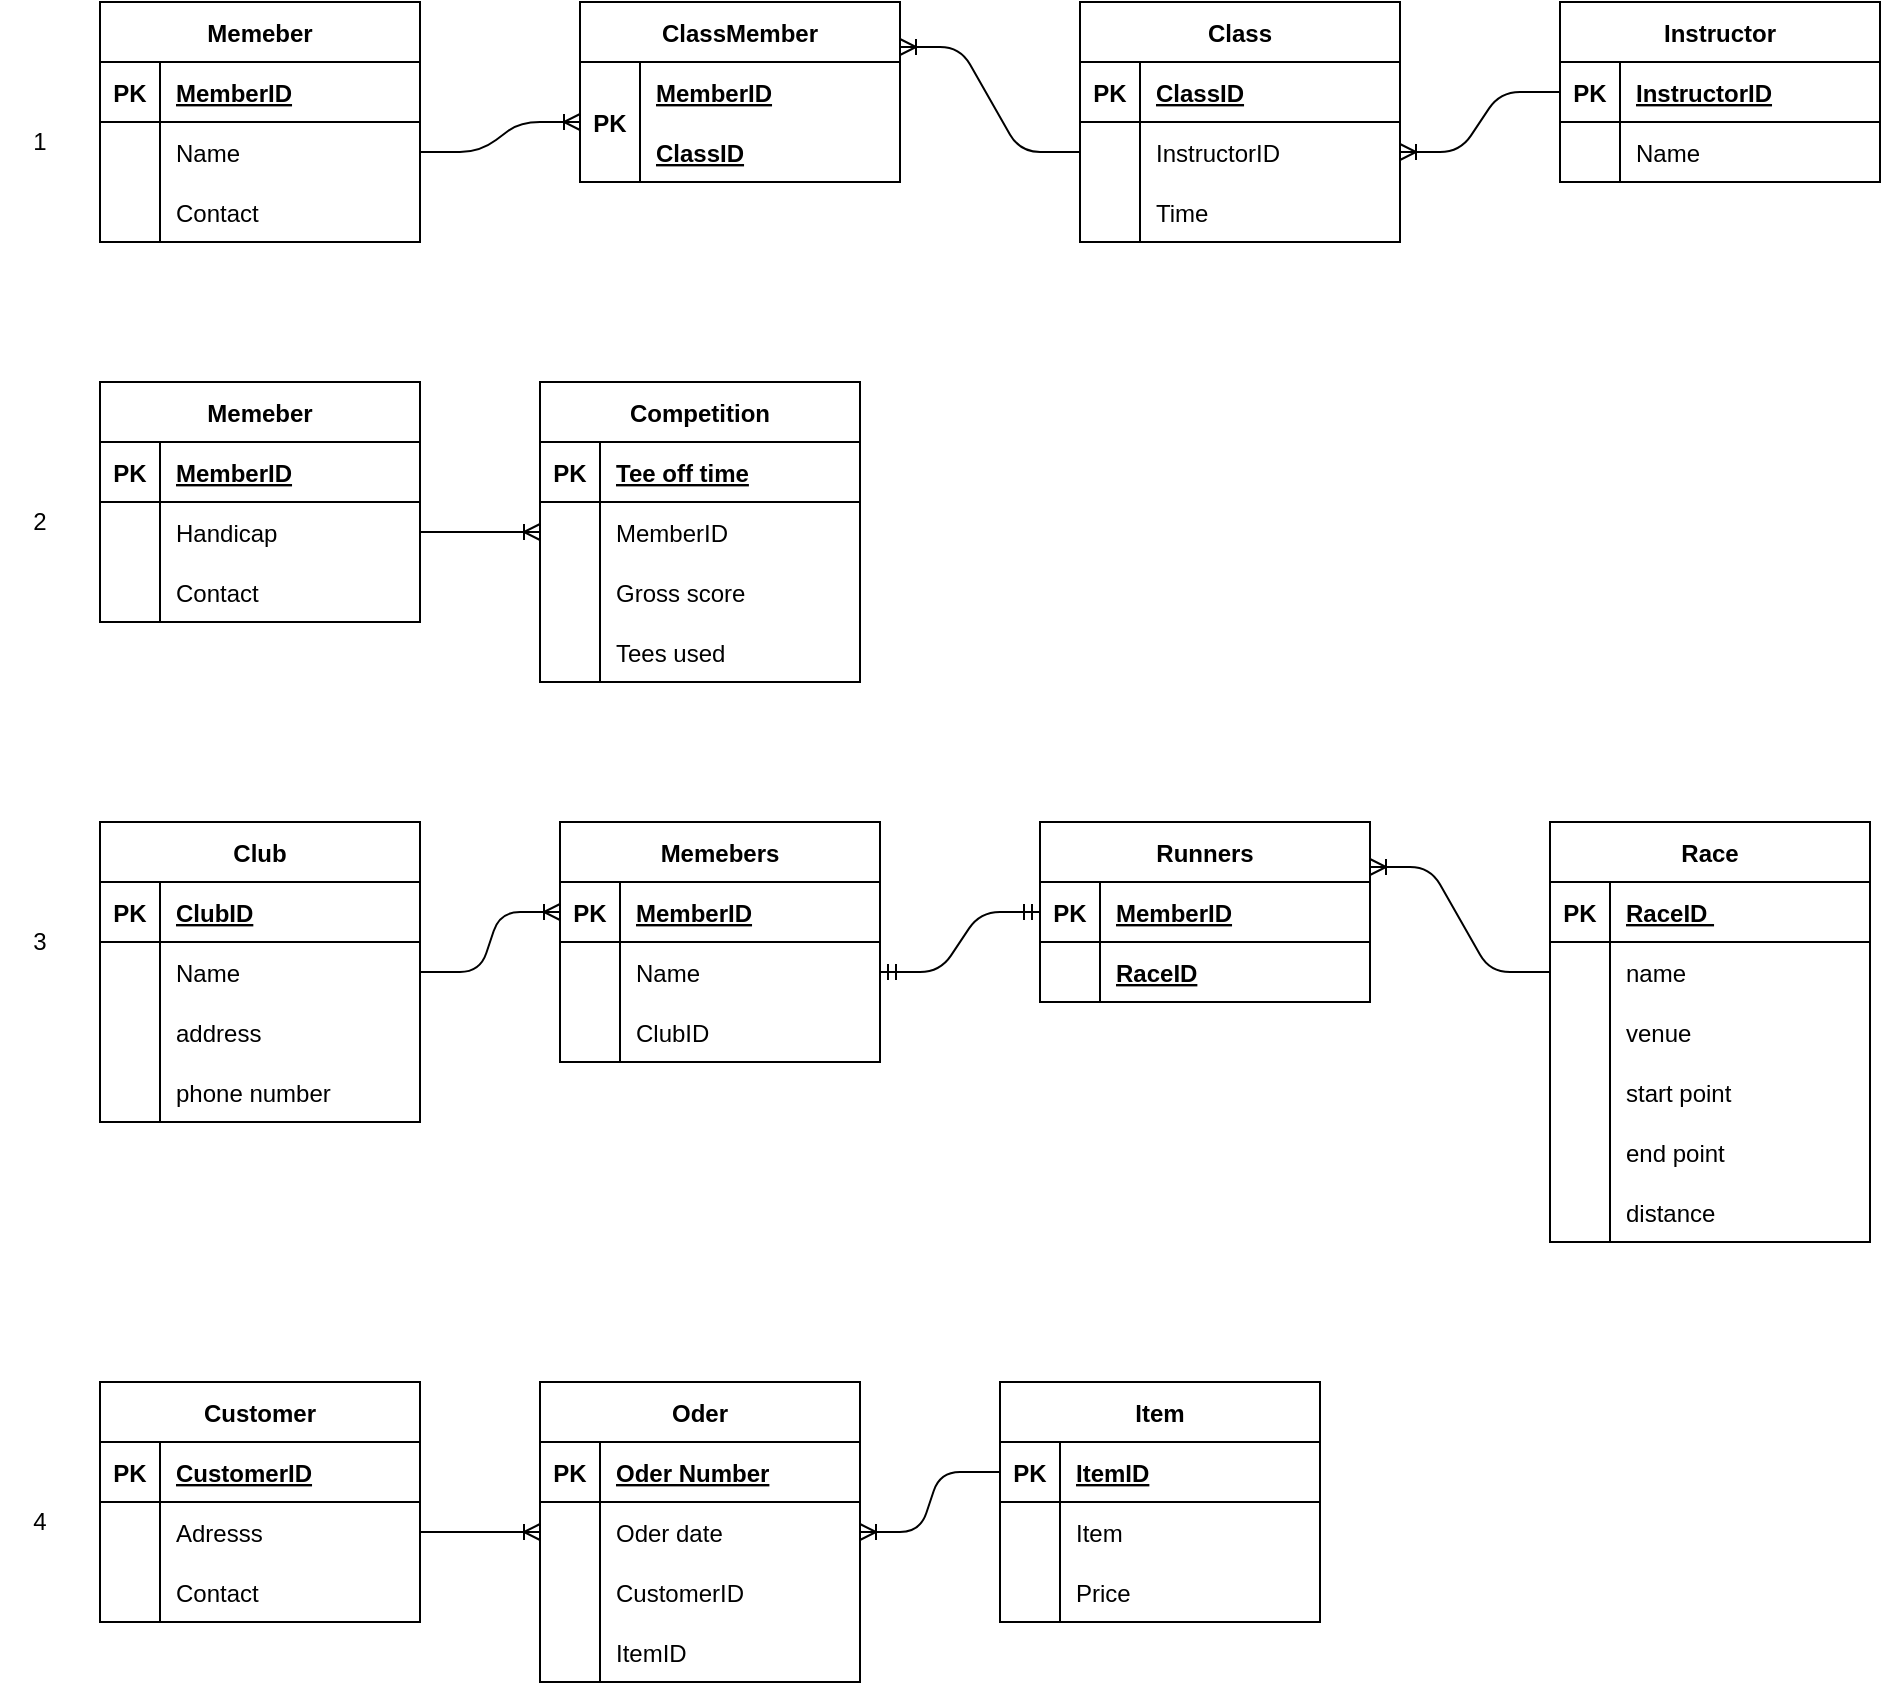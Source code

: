 <mxfile version="15.3.2" type="github">
  <diagram id="S4_zXxgpk1gSdcVKNjbG" name="Page-1">
    <mxGraphModel dx="946" dy="557" grid="1" gridSize="10" guides="1" tooltips="1" connect="1" arrows="1" fold="1" page="1" pageScale="1" pageWidth="827" pageHeight="1169" math="0" shadow="0">
      <root>
        <mxCell id="0" />
        <mxCell id="1" parent="0" />
        <mxCell id="NARGr8nTWpM1Ndpra67m-1" value="1" style="text;html=1;strokeColor=none;fillColor=none;align=center;verticalAlign=middle;whiteSpace=wrap;rounded=0;fontSize=12;" vertex="1" parent="1">
          <mxGeometry x="20" y="90" width="40" height="20" as="geometry" />
        </mxCell>
        <mxCell id="NARGr8nTWpM1Ndpra67m-3" value="Memeber" style="shape=table;startSize=30;container=1;collapsible=1;childLayout=tableLayout;fixedRows=1;rowLines=0;fontStyle=1;align=center;resizeLast=1;fontSize=12;" vertex="1" parent="1">
          <mxGeometry x="70" y="30" width="160" height="120" as="geometry" />
        </mxCell>
        <mxCell id="NARGr8nTWpM1Ndpra67m-4" value="" style="shape=partialRectangle;collapsible=0;dropTarget=0;pointerEvents=0;fillColor=none;top=0;left=0;bottom=1;right=0;points=[[0,0.5],[1,0.5]];portConstraint=eastwest;fontSize=12;" vertex="1" parent="NARGr8nTWpM1Ndpra67m-3">
          <mxGeometry y="30" width="160" height="30" as="geometry" />
        </mxCell>
        <mxCell id="NARGr8nTWpM1Ndpra67m-5" value="PK" style="shape=partialRectangle;connectable=0;fillColor=none;top=0;left=0;bottom=0;right=0;fontStyle=1;overflow=hidden;fontSize=12;" vertex="1" parent="NARGr8nTWpM1Ndpra67m-4">
          <mxGeometry width="30" height="30" as="geometry">
            <mxRectangle width="30" height="30" as="alternateBounds" />
          </mxGeometry>
        </mxCell>
        <mxCell id="NARGr8nTWpM1Ndpra67m-6" value="MemberID" style="shape=partialRectangle;connectable=0;fillColor=none;top=0;left=0;bottom=0;right=0;align=left;spacingLeft=6;fontStyle=5;overflow=hidden;fontSize=12;" vertex="1" parent="NARGr8nTWpM1Ndpra67m-4">
          <mxGeometry x="30" width="130" height="30" as="geometry">
            <mxRectangle width="130" height="30" as="alternateBounds" />
          </mxGeometry>
        </mxCell>
        <mxCell id="NARGr8nTWpM1Ndpra67m-7" value="" style="shape=partialRectangle;collapsible=0;dropTarget=0;pointerEvents=0;fillColor=none;top=0;left=0;bottom=0;right=0;points=[[0,0.5],[1,0.5]];portConstraint=eastwest;fontSize=12;" vertex="1" parent="NARGr8nTWpM1Ndpra67m-3">
          <mxGeometry y="60" width="160" height="30" as="geometry" />
        </mxCell>
        <mxCell id="NARGr8nTWpM1Ndpra67m-8" value="" style="shape=partialRectangle;connectable=0;fillColor=none;top=0;left=0;bottom=0;right=0;editable=1;overflow=hidden;fontSize=12;" vertex="1" parent="NARGr8nTWpM1Ndpra67m-7">
          <mxGeometry width="30" height="30" as="geometry">
            <mxRectangle width="30" height="30" as="alternateBounds" />
          </mxGeometry>
        </mxCell>
        <mxCell id="NARGr8nTWpM1Ndpra67m-9" value="Name" style="shape=partialRectangle;connectable=0;fillColor=none;top=0;left=0;bottom=0;right=0;align=left;spacingLeft=6;overflow=hidden;fontSize=12;" vertex="1" parent="NARGr8nTWpM1Ndpra67m-7">
          <mxGeometry x="30" width="130" height="30" as="geometry">
            <mxRectangle width="130" height="30" as="alternateBounds" />
          </mxGeometry>
        </mxCell>
        <mxCell id="NARGr8nTWpM1Ndpra67m-10" value="" style="shape=partialRectangle;collapsible=0;dropTarget=0;pointerEvents=0;fillColor=none;top=0;left=0;bottom=0;right=0;points=[[0,0.5],[1,0.5]];portConstraint=eastwest;fontSize=12;" vertex="1" parent="NARGr8nTWpM1Ndpra67m-3">
          <mxGeometry y="90" width="160" height="30" as="geometry" />
        </mxCell>
        <mxCell id="NARGr8nTWpM1Ndpra67m-11" value="" style="shape=partialRectangle;connectable=0;fillColor=none;top=0;left=0;bottom=0;right=0;editable=1;overflow=hidden;fontSize=12;" vertex="1" parent="NARGr8nTWpM1Ndpra67m-10">
          <mxGeometry width="30" height="30" as="geometry">
            <mxRectangle width="30" height="30" as="alternateBounds" />
          </mxGeometry>
        </mxCell>
        <mxCell id="NARGr8nTWpM1Ndpra67m-12" value="Contact" style="shape=partialRectangle;connectable=0;fillColor=none;top=0;left=0;bottom=0;right=0;align=left;spacingLeft=6;overflow=hidden;fontSize=12;" vertex="1" parent="NARGr8nTWpM1Ndpra67m-10">
          <mxGeometry x="30" width="130" height="30" as="geometry">
            <mxRectangle width="130" height="30" as="alternateBounds" />
          </mxGeometry>
        </mxCell>
        <mxCell id="NARGr8nTWpM1Ndpra67m-17" value="ClassMember" style="shape=table;startSize=30;container=1;collapsible=1;childLayout=tableLayout;fixedRows=1;rowLines=0;fontStyle=1;align=center;resizeLast=1;fontSize=12;" vertex="1" parent="1">
          <mxGeometry x="310" y="30" width="160" height="90" as="geometry" />
        </mxCell>
        <mxCell id="NARGr8nTWpM1Ndpra67m-18" value="" style="shape=partialRectangle;collapsible=0;dropTarget=0;pointerEvents=0;fillColor=none;top=0;left=0;bottom=1;right=0;points=[[0,0.5],[1,0.5]];portConstraint=eastwest;fontSize=12;" vertex="1" parent="NARGr8nTWpM1Ndpra67m-17">
          <mxGeometry y="30" width="160" height="60" as="geometry" />
        </mxCell>
        <mxCell id="NARGr8nTWpM1Ndpra67m-19" value="PK" style="shape=partialRectangle;connectable=0;fillColor=none;top=0;left=0;bottom=0;right=0;fontStyle=1;overflow=hidden;fontSize=12;" vertex="1" parent="NARGr8nTWpM1Ndpra67m-18">
          <mxGeometry width="30" height="60" as="geometry">
            <mxRectangle width="30" height="60" as="alternateBounds" />
          </mxGeometry>
        </mxCell>
        <mxCell id="NARGr8nTWpM1Ndpra67m-20" value="" style="shape=partialRectangle;connectable=0;fillColor=none;top=0;left=0;bottom=0;right=0;align=left;spacingLeft=6;fontStyle=5;overflow=hidden;fontSize=12;verticalAlign=middle;" vertex="1" parent="NARGr8nTWpM1Ndpra67m-18">
          <mxGeometry x="30" width="130" height="60" as="geometry">
            <mxRectangle width="130" height="60" as="alternateBounds" />
          </mxGeometry>
        </mxCell>
        <mxCell id="NARGr8nTWpM1Ndpra67m-30" value="Instructor" style="shape=table;startSize=30;container=1;collapsible=1;childLayout=tableLayout;fixedRows=1;rowLines=0;fontStyle=1;align=center;resizeLast=1;fontSize=12;" vertex="1" parent="1">
          <mxGeometry x="800" y="30" width="160" height="90" as="geometry" />
        </mxCell>
        <mxCell id="NARGr8nTWpM1Ndpra67m-31" value="" style="shape=partialRectangle;collapsible=0;dropTarget=0;pointerEvents=0;fillColor=none;top=0;left=0;bottom=1;right=0;points=[[0,0.5],[1,0.5]];portConstraint=eastwest;fontSize=12;" vertex="1" parent="NARGr8nTWpM1Ndpra67m-30">
          <mxGeometry y="30" width="160" height="30" as="geometry" />
        </mxCell>
        <mxCell id="NARGr8nTWpM1Ndpra67m-32" value="PK" style="shape=partialRectangle;connectable=0;fillColor=none;top=0;left=0;bottom=0;right=0;fontStyle=1;overflow=hidden;fontSize=12;" vertex="1" parent="NARGr8nTWpM1Ndpra67m-31">
          <mxGeometry width="30" height="30" as="geometry">
            <mxRectangle width="30" height="30" as="alternateBounds" />
          </mxGeometry>
        </mxCell>
        <mxCell id="NARGr8nTWpM1Ndpra67m-33" value="InstructorID" style="shape=partialRectangle;connectable=0;fillColor=none;top=0;left=0;bottom=0;right=0;align=left;spacingLeft=6;fontStyle=5;overflow=hidden;fontSize=12;" vertex="1" parent="NARGr8nTWpM1Ndpra67m-31">
          <mxGeometry x="30" width="130" height="30" as="geometry">
            <mxRectangle width="130" height="30" as="alternateBounds" />
          </mxGeometry>
        </mxCell>
        <mxCell id="NARGr8nTWpM1Ndpra67m-34" value="" style="shape=partialRectangle;collapsible=0;dropTarget=0;pointerEvents=0;fillColor=none;top=0;left=0;bottom=0;right=0;points=[[0,0.5],[1,0.5]];portConstraint=eastwest;fontSize=12;" vertex="1" parent="NARGr8nTWpM1Ndpra67m-30">
          <mxGeometry y="60" width="160" height="30" as="geometry" />
        </mxCell>
        <mxCell id="NARGr8nTWpM1Ndpra67m-35" value="" style="shape=partialRectangle;connectable=0;fillColor=none;top=0;left=0;bottom=0;right=0;editable=1;overflow=hidden;fontSize=12;" vertex="1" parent="NARGr8nTWpM1Ndpra67m-34">
          <mxGeometry width="30" height="30" as="geometry">
            <mxRectangle width="30" height="30" as="alternateBounds" />
          </mxGeometry>
        </mxCell>
        <mxCell id="NARGr8nTWpM1Ndpra67m-36" value="Name" style="shape=partialRectangle;connectable=0;fillColor=none;top=0;left=0;bottom=0;right=0;align=left;spacingLeft=6;overflow=hidden;fontSize=12;" vertex="1" parent="NARGr8nTWpM1Ndpra67m-34">
          <mxGeometry x="30" width="130" height="30" as="geometry">
            <mxRectangle width="130" height="30" as="alternateBounds" />
          </mxGeometry>
        </mxCell>
        <mxCell id="NARGr8nTWpM1Ndpra67m-43" value="" style="edgeStyle=entityRelationEdgeStyle;fontSize=12;html=1;endArrow=ERoneToMany;entryX=0;entryY=0.5;entryDx=0;entryDy=0;exitX=1;exitY=0.5;exitDx=0;exitDy=0;" edge="1" parent="1" source="NARGr8nTWpM1Ndpra67m-7" target="NARGr8nTWpM1Ndpra67m-18">
          <mxGeometry width="100" height="100" relative="1" as="geometry">
            <mxPoint x="340" y="260" as="sourcePoint" />
            <mxPoint x="440" y="160" as="targetPoint" />
          </mxGeometry>
        </mxCell>
        <mxCell id="NARGr8nTWpM1Ndpra67m-44" value="" style="edgeStyle=entityRelationEdgeStyle;fontSize=12;html=1;endArrow=ERoneToMany;exitX=0;exitY=0.5;exitDx=0;exitDy=0;entryX=1;entryY=0.25;entryDx=0;entryDy=0;" edge="1" parent="1" source="NARGr8nTWpM1Ndpra67m-117" target="NARGr8nTWpM1Ndpra67m-17">
          <mxGeometry width="100" height="100" relative="1" as="geometry">
            <mxPoint x="340" y="260" as="sourcePoint" />
            <mxPoint x="472" y="80" as="targetPoint" />
          </mxGeometry>
        </mxCell>
        <mxCell id="NARGr8nTWpM1Ndpra67m-58" value="2" style="text;html=1;strokeColor=none;fillColor=none;align=center;verticalAlign=middle;whiteSpace=wrap;rounded=0;fontSize=12;" vertex="1" parent="1">
          <mxGeometry x="20" y="280" width="40" height="20" as="geometry" />
        </mxCell>
        <mxCell id="NARGr8nTWpM1Ndpra67m-59" value="Memeber" style="shape=table;startSize=30;container=1;collapsible=1;childLayout=tableLayout;fixedRows=1;rowLines=0;fontStyle=1;align=center;resizeLast=1;fontSize=12;" vertex="1" parent="1">
          <mxGeometry x="70" y="220" width="160" height="120" as="geometry" />
        </mxCell>
        <mxCell id="NARGr8nTWpM1Ndpra67m-60" value="" style="shape=partialRectangle;collapsible=0;dropTarget=0;pointerEvents=0;fillColor=none;top=0;left=0;bottom=1;right=0;points=[[0,0.5],[1,0.5]];portConstraint=eastwest;fontSize=12;" vertex="1" parent="NARGr8nTWpM1Ndpra67m-59">
          <mxGeometry y="30" width="160" height="30" as="geometry" />
        </mxCell>
        <mxCell id="NARGr8nTWpM1Ndpra67m-61" value="PK" style="shape=partialRectangle;connectable=0;fillColor=none;top=0;left=0;bottom=0;right=0;fontStyle=1;overflow=hidden;fontSize=12;" vertex="1" parent="NARGr8nTWpM1Ndpra67m-60">
          <mxGeometry width="30" height="30" as="geometry">
            <mxRectangle width="30" height="30" as="alternateBounds" />
          </mxGeometry>
        </mxCell>
        <mxCell id="NARGr8nTWpM1Ndpra67m-62" value="MemberID" style="shape=partialRectangle;connectable=0;fillColor=none;top=0;left=0;bottom=0;right=0;align=left;spacingLeft=6;fontStyle=5;overflow=hidden;fontSize=12;" vertex="1" parent="NARGr8nTWpM1Ndpra67m-60">
          <mxGeometry x="30" width="130" height="30" as="geometry">
            <mxRectangle width="130" height="30" as="alternateBounds" />
          </mxGeometry>
        </mxCell>
        <mxCell id="NARGr8nTWpM1Ndpra67m-63" value="" style="shape=partialRectangle;collapsible=0;dropTarget=0;pointerEvents=0;fillColor=none;top=0;left=0;bottom=0;right=0;points=[[0,0.5],[1,0.5]];portConstraint=eastwest;fontSize=12;" vertex="1" parent="NARGr8nTWpM1Ndpra67m-59">
          <mxGeometry y="60" width="160" height="30" as="geometry" />
        </mxCell>
        <mxCell id="NARGr8nTWpM1Ndpra67m-64" value="" style="shape=partialRectangle;connectable=0;fillColor=none;top=0;left=0;bottom=0;right=0;editable=1;overflow=hidden;fontSize=12;" vertex="1" parent="NARGr8nTWpM1Ndpra67m-63">
          <mxGeometry width="30" height="30" as="geometry">
            <mxRectangle width="30" height="30" as="alternateBounds" />
          </mxGeometry>
        </mxCell>
        <mxCell id="NARGr8nTWpM1Ndpra67m-65" value="Handicap" style="shape=partialRectangle;connectable=0;fillColor=none;top=0;left=0;bottom=0;right=0;align=left;spacingLeft=6;overflow=hidden;fontSize=12;" vertex="1" parent="NARGr8nTWpM1Ndpra67m-63">
          <mxGeometry x="30" width="130" height="30" as="geometry">
            <mxRectangle width="130" height="30" as="alternateBounds" />
          </mxGeometry>
        </mxCell>
        <mxCell id="NARGr8nTWpM1Ndpra67m-66" value="" style="shape=partialRectangle;collapsible=0;dropTarget=0;pointerEvents=0;fillColor=none;top=0;left=0;bottom=0;right=0;points=[[0,0.5],[1,0.5]];portConstraint=eastwest;fontSize=12;" vertex="1" parent="NARGr8nTWpM1Ndpra67m-59">
          <mxGeometry y="90" width="160" height="30" as="geometry" />
        </mxCell>
        <mxCell id="NARGr8nTWpM1Ndpra67m-67" value="" style="shape=partialRectangle;connectable=0;fillColor=none;top=0;left=0;bottom=0;right=0;editable=1;overflow=hidden;fontSize=12;" vertex="1" parent="NARGr8nTWpM1Ndpra67m-66">
          <mxGeometry width="30" height="30" as="geometry">
            <mxRectangle width="30" height="30" as="alternateBounds" />
          </mxGeometry>
        </mxCell>
        <mxCell id="NARGr8nTWpM1Ndpra67m-68" value="Contact" style="shape=partialRectangle;connectable=0;fillColor=none;top=0;left=0;bottom=0;right=0;align=left;spacingLeft=6;overflow=hidden;fontSize=12;" vertex="1" parent="NARGr8nTWpM1Ndpra67m-66">
          <mxGeometry x="30" width="130" height="30" as="geometry">
            <mxRectangle width="130" height="30" as="alternateBounds" />
          </mxGeometry>
        </mxCell>
        <mxCell id="NARGr8nTWpM1Ndpra67m-72" value="Competition" style="shape=table;startSize=30;container=1;collapsible=1;childLayout=tableLayout;fixedRows=1;rowLines=0;fontStyle=1;align=center;resizeLast=1;fontSize=12;" vertex="1" parent="1">
          <mxGeometry x="290" y="220" width="160" height="150" as="geometry" />
        </mxCell>
        <mxCell id="NARGr8nTWpM1Ndpra67m-73" value="" style="shape=partialRectangle;collapsible=0;dropTarget=0;pointerEvents=0;fillColor=none;top=0;left=0;bottom=1;right=0;points=[[0,0.5],[1,0.5]];portConstraint=eastwest;fontSize=12;" vertex="1" parent="NARGr8nTWpM1Ndpra67m-72">
          <mxGeometry y="30" width="160" height="30" as="geometry" />
        </mxCell>
        <mxCell id="NARGr8nTWpM1Ndpra67m-74" value="PK" style="shape=partialRectangle;connectable=0;fillColor=none;top=0;left=0;bottom=0;right=0;fontStyle=1;overflow=hidden;fontSize=12;" vertex="1" parent="NARGr8nTWpM1Ndpra67m-73">
          <mxGeometry width="30" height="30" as="geometry">
            <mxRectangle width="30" height="30" as="alternateBounds" />
          </mxGeometry>
        </mxCell>
        <mxCell id="NARGr8nTWpM1Ndpra67m-75" value="Tee off time" style="shape=partialRectangle;connectable=0;fillColor=none;top=0;left=0;bottom=0;right=0;align=left;spacingLeft=6;fontStyle=5;overflow=hidden;fontSize=12;" vertex="1" parent="NARGr8nTWpM1Ndpra67m-73">
          <mxGeometry x="30" width="130" height="30" as="geometry">
            <mxRectangle width="130" height="30" as="alternateBounds" />
          </mxGeometry>
        </mxCell>
        <mxCell id="NARGr8nTWpM1Ndpra67m-76" value="" style="shape=partialRectangle;collapsible=0;dropTarget=0;pointerEvents=0;fillColor=none;top=0;left=0;bottom=0;right=0;points=[[0,0.5],[1,0.5]];portConstraint=eastwest;fontSize=12;" vertex="1" parent="NARGr8nTWpM1Ndpra67m-72">
          <mxGeometry y="60" width="160" height="30" as="geometry" />
        </mxCell>
        <mxCell id="NARGr8nTWpM1Ndpra67m-77" value="" style="shape=partialRectangle;connectable=0;fillColor=none;top=0;left=0;bottom=0;right=0;editable=1;overflow=hidden;fontSize=12;" vertex="1" parent="NARGr8nTWpM1Ndpra67m-76">
          <mxGeometry width="30" height="30" as="geometry">
            <mxRectangle width="30" height="30" as="alternateBounds" />
          </mxGeometry>
        </mxCell>
        <mxCell id="NARGr8nTWpM1Ndpra67m-78" value="MemberID" style="shape=partialRectangle;connectable=0;fillColor=none;top=0;left=0;bottom=0;right=0;align=left;spacingLeft=6;overflow=hidden;fontSize=12;" vertex="1" parent="NARGr8nTWpM1Ndpra67m-76">
          <mxGeometry x="30" width="130" height="30" as="geometry">
            <mxRectangle width="130" height="30" as="alternateBounds" />
          </mxGeometry>
        </mxCell>
        <mxCell id="NARGr8nTWpM1Ndpra67m-79" value="" style="shape=partialRectangle;collapsible=0;dropTarget=0;pointerEvents=0;fillColor=none;top=0;left=0;bottom=0;right=0;points=[[0,0.5],[1,0.5]];portConstraint=eastwest;fontSize=12;" vertex="1" parent="NARGr8nTWpM1Ndpra67m-72">
          <mxGeometry y="90" width="160" height="30" as="geometry" />
        </mxCell>
        <mxCell id="NARGr8nTWpM1Ndpra67m-80" value="" style="shape=partialRectangle;connectable=0;fillColor=none;top=0;left=0;bottom=0;right=0;editable=1;overflow=hidden;fontSize=12;" vertex="1" parent="NARGr8nTWpM1Ndpra67m-79">
          <mxGeometry width="30" height="30" as="geometry">
            <mxRectangle width="30" height="30" as="alternateBounds" />
          </mxGeometry>
        </mxCell>
        <mxCell id="NARGr8nTWpM1Ndpra67m-81" value="Gross score" style="shape=partialRectangle;connectable=0;fillColor=none;top=0;left=0;bottom=0;right=0;align=left;spacingLeft=6;overflow=hidden;fontSize=12;" vertex="1" parent="NARGr8nTWpM1Ndpra67m-79">
          <mxGeometry x="30" width="130" height="30" as="geometry">
            <mxRectangle width="130" height="30" as="alternateBounds" />
          </mxGeometry>
        </mxCell>
        <mxCell id="NARGr8nTWpM1Ndpra67m-82" value="" style="shape=partialRectangle;collapsible=0;dropTarget=0;pointerEvents=0;fillColor=none;top=0;left=0;bottom=0;right=0;points=[[0,0.5],[1,0.5]];portConstraint=eastwest;fontSize=12;" vertex="1" parent="NARGr8nTWpM1Ndpra67m-72">
          <mxGeometry y="120" width="160" height="30" as="geometry" />
        </mxCell>
        <mxCell id="NARGr8nTWpM1Ndpra67m-83" value="" style="shape=partialRectangle;connectable=0;fillColor=none;top=0;left=0;bottom=0;right=0;editable=1;overflow=hidden;fontSize=12;" vertex="1" parent="NARGr8nTWpM1Ndpra67m-82">
          <mxGeometry width="30" height="30" as="geometry">
            <mxRectangle width="30" height="30" as="alternateBounds" />
          </mxGeometry>
        </mxCell>
        <mxCell id="NARGr8nTWpM1Ndpra67m-84" value="Tees used" style="shape=partialRectangle;connectable=0;fillColor=none;top=0;left=0;bottom=0;right=0;align=left;spacingLeft=6;overflow=hidden;fontSize=12;" vertex="1" parent="NARGr8nTWpM1Ndpra67m-82">
          <mxGeometry x="30" width="130" height="30" as="geometry">
            <mxRectangle width="130" height="30" as="alternateBounds" />
          </mxGeometry>
        </mxCell>
        <mxCell id="NARGr8nTWpM1Ndpra67m-98" value="" style="edgeStyle=entityRelationEdgeStyle;fontSize=12;html=1;endArrow=ERoneToMany;entryX=0;entryY=0.5;entryDx=0;entryDy=0;exitX=1;exitY=0.5;exitDx=0;exitDy=0;" edge="1" parent="1" source="NARGr8nTWpM1Ndpra67m-63" target="NARGr8nTWpM1Ndpra67m-76">
          <mxGeometry width="100" height="100" relative="1" as="geometry">
            <mxPoint x="340" y="450" as="sourcePoint" />
            <mxPoint x="440" y="350" as="targetPoint" />
          </mxGeometry>
        </mxCell>
        <mxCell id="NARGr8nTWpM1Ndpra67m-113" value="Class" style="shape=table;startSize=30;container=1;collapsible=1;childLayout=tableLayout;fixedRows=1;rowLines=0;fontStyle=1;align=center;resizeLast=1;fontSize=12;" vertex="1" parent="1">
          <mxGeometry x="560" y="30" width="160" height="120" as="geometry" />
        </mxCell>
        <mxCell id="NARGr8nTWpM1Ndpra67m-114" value="" style="shape=partialRectangle;collapsible=0;dropTarget=0;pointerEvents=0;fillColor=none;top=0;left=0;bottom=1;right=0;points=[[0,0.5],[1,0.5]];portConstraint=eastwest;fontSize=12;" vertex="1" parent="NARGr8nTWpM1Ndpra67m-113">
          <mxGeometry y="30" width="160" height="30" as="geometry" />
        </mxCell>
        <mxCell id="NARGr8nTWpM1Ndpra67m-115" value="PK" style="shape=partialRectangle;connectable=0;fillColor=none;top=0;left=0;bottom=0;right=0;fontStyle=1;overflow=hidden;fontSize=12;" vertex="1" parent="NARGr8nTWpM1Ndpra67m-114">
          <mxGeometry width="30" height="30" as="geometry">
            <mxRectangle width="30" height="30" as="alternateBounds" />
          </mxGeometry>
        </mxCell>
        <mxCell id="NARGr8nTWpM1Ndpra67m-116" value="ClassID" style="shape=partialRectangle;connectable=0;fillColor=none;top=0;left=0;bottom=0;right=0;align=left;spacingLeft=6;fontStyle=5;overflow=hidden;fontSize=12;" vertex="1" parent="NARGr8nTWpM1Ndpra67m-114">
          <mxGeometry x="30" width="130" height="30" as="geometry">
            <mxRectangle width="130" height="30" as="alternateBounds" />
          </mxGeometry>
        </mxCell>
        <mxCell id="NARGr8nTWpM1Ndpra67m-117" value="" style="shape=partialRectangle;collapsible=0;dropTarget=0;pointerEvents=0;fillColor=none;top=0;left=0;bottom=0;right=0;points=[[0,0.5],[1,0.5]];portConstraint=eastwest;fontSize=12;" vertex="1" parent="NARGr8nTWpM1Ndpra67m-113">
          <mxGeometry y="60" width="160" height="30" as="geometry" />
        </mxCell>
        <mxCell id="NARGr8nTWpM1Ndpra67m-118" value="" style="shape=partialRectangle;connectable=0;fillColor=none;top=0;left=0;bottom=0;right=0;editable=1;overflow=hidden;fontSize=12;" vertex="1" parent="NARGr8nTWpM1Ndpra67m-117">
          <mxGeometry width="30" height="30" as="geometry">
            <mxRectangle width="30" height="30" as="alternateBounds" />
          </mxGeometry>
        </mxCell>
        <mxCell id="NARGr8nTWpM1Ndpra67m-119" value="InstructorID" style="shape=partialRectangle;connectable=0;fillColor=none;top=0;left=0;bottom=0;right=0;align=left;spacingLeft=6;overflow=hidden;fontSize=12;" vertex="1" parent="NARGr8nTWpM1Ndpra67m-117">
          <mxGeometry x="30" width="130" height="30" as="geometry">
            <mxRectangle width="130" height="30" as="alternateBounds" />
          </mxGeometry>
        </mxCell>
        <mxCell id="NARGr8nTWpM1Ndpra67m-27" value="" style="shape=partialRectangle;collapsible=0;dropTarget=0;pointerEvents=0;fillColor=none;top=0;left=0;bottom=0;right=0;points=[[0,0.5],[1,0.5]];portConstraint=eastwest;fontSize=12;" vertex="1" parent="NARGr8nTWpM1Ndpra67m-113">
          <mxGeometry y="90" width="160" height="30" as="geometry" />
        </mxCell>
        <mxCell id="NARGr8nTWpM1Ndpra67m-28" value="" style="shape=partialRectangle;connectable=0;fillColor=none;top=0;left=0;bottom=0;right=0;editable=1;overflow=hidden;fontSize=12;" vertex="1" parent="NARGr8nTWpM1Ndpra67m-27">
          <mxGeometry width="30" height="30" as="geometry">
            <mxRectangle width="30" height="30" as="alternateBounds" />
          </mxGeometry>
        </mxCell>
        <mxCell id="NARGr8nTWpM1Ndpra67m-29" value="Time" style="shape=partialRectangle;connectable=0;fillColor=none;top=0;left=0;bottom=0;right=0;align=left;spacingLeft=6;overflow=hidden;fontSize=12;" vertex="1" parent="NARGr8nTWpM1Ndpra67m-27">
          <mxGeometry x="30" width="130" height="30" as="geometry">
            <mxRectangle width="130" height="30" as="alternateBounds" />
          </mxGeometry>
        </mxCell>
        <mxCell id="NARGr8nTWpM1Ndpra67m-126" value="ClassID" style="shape=partialRectangle;connectable=0;fillColor=none;top=0;left=0;bottom=0;right=0;align=left;spacingLeft=6;fontStyle=5;overflow=hidden;fontSize=12;" vertex="1" parent="1">
          <mxGeometry x="340" y="90" width="130" height="30" as="geometry">
            <mxRectangle width="130" height="30" as="alternateBounds" />
          </mxGeometry>
        </mxCell>
        <mxCell id="NARGr8nTWpM1Ndpra67m-127" value="MemberID" style="shape=partialRectangle;connectable=0;fillColor=none;top=0;left=0;bottom=0;right=0;align=left;spacingLeft=6;fontStyle=5;overflow=hidden;fontSize=12;" vertex="1" parent="1">
          <mxGeometry x="340" y="60" width="130" height="30" as="geometry">
            <mxRectangle width="130" height="30" as="alternateBounds" />
          </mxGeometry>
        </mxCell>
        <mxCell id="NARGr8nTWpM1Ndpra67m-128" value="" style="edgeStyle=entityRelationEdgeStyle;fontSize=12;html=1;endArrow=ERoneToMany;entryX=1;entryY=0.5;entryDx=0;entryDy=0;exitX=0;exitY=0.5;exitDx=0;exitDy=0;" edge="1" parent="1" source="NARGr8nTWpM1Ndpra67m-31" target="NARGr8nTWpM1Ndpra67m-117">
          <mxGeometry width="100" height="100" relative="1" as="geometry">
            <mxPoint x="430" y="310" as="sourcePoint" />
            <mxPoint x="530" y="210" as="targetPoint" />
          </mxGeometry>
        </mxCell>
        <mxCell id="NARGr8nTWpM1Ndpra67m-136" value="3" style="text;html=1;strokeColor=none;fillColor=none;align=center;verticalAlign=middle;whiteSpace=wrap;rounded=0;fontSize=12;" vertex="1" parent="1">
          <mxGeometry x="20" y="490" width="40" height="20" as="geometry" />
        </mxCell>
        <mxCell id="NARGr8nTWpM1Ndpra67m-161" value="Memebers" style="shape=table;startSize=30;container=1;collapsible=1;childLayout=tableLayout;fixedRows=1;rowLines=0;fontStyle=1;align=center;resizeLast=1;fontSize=12;" vertex="1" parent="1">
          <mxGeometry x="300" y="440" width="160" height="120" as="geometry" />
        </mxCell>
        <mxCell id="NARGr8nTWpM1Ndpra67m-162" value="" style="shape=partialRectangle;collapsible=0;dropTarget=0;pointerEvents=0;fillColor=none;top=0;left=0;bottom=1;right=0;points=[[0,0.5],[1,0.5]];portConstraint=eastwest;fontSize=12;" vertex="1" parent="NARGr8nTWpM1Ndpra67m-161">
          <mxGeometry y="30" width="160" height="30" as="geometry" />
        </mxCell>
        <mxCell id="NARGr8nTWpM1Ndpra67m-163" value="PK" style="shape=partialRectangle;connectable=0;fillColor=none;top=0;left=0;bottom=0;right=0;fontStyle=1;overflow=hidden;fontSize=12;" vertex="1" parent="NARGr8nTWpM1Ndpra67m-162">
          <mxGeometry width="30" height="30" as="geometry">
            <mxRectangle width="30" height="30" as="alternateBounds" />
          </mxGeometry>
        </mxCell>
        <mxCell id="NARGr8nTWpM1Ndpra67m-164" value="MemberID" style="shape=partialRectangle;connectable=0;fillColor=none;top=0;left=0;bottom=0;right=0;align=left;spacingLeft=6;fontStyle=5;overflow=hidden;fontSize=12;" vertex="1" parent="NARGr8nTWpM1Ndpra67m-162">
          <mxGeometry x="30" width="130" height="30" as="geometry">
            <mxRectangle width="130" height="30" as="alternateBounds" />
          </mxGeometry>
        </mxCell>
        <mxCell id="NARGr8nTWpM1Ndpra67m-165" value="" style="shape=partialRectangle;collapsible=0;dropTarget=0;pointerEvents=0;fillColor=none;top=0;left=0;bottom=0;right=0;points=[[0,0.5],[1,0.5]];portConstraint=eastwest;fontSize=12;" vertex="1" parent="NARGr8nTWpM1Ndpra67m-161">
          <mxGeometry y="60" width="160" height="30" as="geometry" />
        </mxCell>
        <mxCell id="NARGr8nTWpM1Ndpra67m-166" value="" style="shape=partialRectangle;connectable=0;fillColor=none;top=0;left=0;bottom=0;right=0;editable=1;overflow=hidden;fontSize=12;" vertex="1" parent="NARGr8nTWpM1Ndpra67m-165">
          <mxGeometry width="30" height="30" as="geometry">
            <mxRectangle width="30" height="30" as="alternateBounds" />
          </mxGeometry>
        </mxCell>
        <mxCell id="NARGr8nTWpM1Ndpra67m-167" value="Name" style="shape=partialRectangle;connectable=0;fillColor=none;top=0;left=0;bottom=0;right=0;align=left;spacingLeft=6;overflow=hidden;fontSize=12;" vertex="1" parent="NARGr8nTWpM1Ndpra67m-165">
          <mxGeometry x="30" width="130" height="30" as="geometry">
            <mxRectangle width="130" height="30" as="alternateBounds" />
          </mxGeometry>
        </mxCell>
        <mxCell id="NARGr8nTWpM1Ndpra67m-189" style="shape=partialRectangle;collapsible=0;dropTarget=0;pointerEvents=0;fillColor=none;top=0;left=0;bottom=0;right=0;points=[[0,0.5],[1,0.5]];portConstraint=eastwest;fontSize=12;" vertex="1" parent="NARGr8nTWpM1Ndpra67m-161">
          <mxGeometry y="90" width="160" height="30" as="geometry" />
        </mxCell>
        <mxCell id="NARGr8nTWpM1Ndpra67m-190" style="shape=partialRectangle;connectable=0;fillColor=none;top=0;left=0;bottom=0;right=0;editable=1;overflow=hidden;fontSize=12;" vertex="1" parent="NARGr8nTWpM1Ndpra67m-189">
          <mxGeometry width="30" height="30" as="geometry">
            <mxRectangle width="30" height="30" as="alternateBounds" />
          </mxGeometry>
        </mxCell>
        <mxCell id="NARGr8nTWpM1Ndpra67m-191" value="ClubID" style="shape=partialRectangle;connectable=0;fillColor=none;top=0;left=0;bottom=0;right=0;align=left;spacingLeft=6;overflow=hidden;fontSize=12;" vertex="1" parent="NARGr8nTWpM1Ndpra67m-189">
          <mxGeometry x="30" width="130" height="30" as="geometry">
            <mxRectangle width="130" height="30" as="alternateBounds" />
          </mxGeometry>
        </mxCell>
        <mxCell id="NARGr8nTWpM1Ndpra67m-171" value="Runners" style="shape=table;startSize=30;container=1;collapsible=1;childLayout=tableLayout;fixedRows=1;rowLines=0;fontStyle=1;align=center;resizeLast=1;fontSize=12;" vertex="1" parent="1">
          <mxGeometry x="540" y="440" width="165" height="90" as="geometry" />
        </mxCell>
        <mxCell id="NARGr8nTWpM1Ndpra67m-172" value="" style="shape=partialRectangle;collapsible=0;dropTarget=0;pointerEvents=0;fillColor=none;top=0;left=0;bottom=1;right=0;points=[[0,0.5],[1,0.5]];portConstraint=eastwest;fontSize=12;" vertex="1" parent="NARGr8nTWpM1Ndpra67m-171">
          <mxGeometry y="30" width="165" height="30" as="geometry" />
        </mxCell>
        <mxCell id="NARGr8nTWpM1Ndpra67m-173" value="PK" style="shape=partialRectangle;connectable=0;fillColor=none;top=0;left=0;bottom=0;right=0;fontStyle=1;overflow=hidden;fontSize=12;" vertex="1" parent="NARGr8nTWpM1Ndpra67m-172">
          <mxGeometry width="30" height="30" as="geometry">
            <mxRectangle width="30" height="30" as="alternateBounds" />
          </mxGeometry>
        </mxCell>
        <mxCell id="NARGr8nTWpM1Ndpra67m-174" value="MemberID" style="shape=partialRectangle;connectable=0;fillColor=none;top=0;left=0;bottom=0;right=0;align=left;spacingLeft=6;fontStyle=5;overflow=hidden;fontSize=12;verticalAlign=middle;horizontal=1;" vertex="1" parent="NARGr8nTWpM1Ndpra67m-172">
          <mxGeometry x="30" width="135" height="30" as="geometry">
            <mxRectangle width="135" height="30" as="alternateBounds" />
          </mxGeometry>
        </mxCell>
        <mxCell id="NARGr8nTWpM1Ndpra67m-217" style="shape=partialRectangle;collapsible=0;dropTarget=0;pointerEvents=0;fillColor=none;top=0;left=0;bottom=1;right=0;points=[[0,0.5],[1,0.5]];portConstraint=eastwest;fontSize=12;" vertex="1" parent="NARGr8nTWpM1Ndpra67m-171">
          <mxGeometry y="60" width="165" height="30" as="geometry" />
        </mxCell>
        <mxCell id="NARGr8nTWpM1Ndpra67m-218" value="" style="shape=partialRectangle;connectable=0;fillColor=none;top=0;left=0;bottom=0;right=0;fontStyle=1;overflow=hidden;fontSize=12;" vertex="1" parent="NARGr8nTWpM1Ndpra67m-217">
          <mxGeometry width="30" height="30" as="geometry">
            <mxRectangle width="30" height="30" as="alternateBounds" />
          </mxGeometry>
        </mxCell>
        <mxCell id="NARGr8nTWpM1Ndpra67m-219" value="RaceID" style="shape=partialRectangle;connectable=0;fillColor=none;top=0;left=0;bottom=0;right=0;align=left;spacingLeft=6;fontStyle=5;overflow=hidden;fontSize=12;verticalAlign=middle;horizontal=1;" vertex="1" parent="NARGr8nTWpM1Ndpra67m-217">
          <mxGeometry x="30" width="135" height="30" as="geometry">
            <mxRectangle width="135" height="30" as="alternateBounds" />
          </mxGeometry>
        </mxCell>
        <mxCell id="NARGr8nTWpM1Ndpra67m-176" value="" style="edgeStyle=entityRelationEdgeStyle;fontSize=12;html=1;endArrow=ERoneToMany;exitX=0;exitY=0.5;exitDx=0;exitDy=0;entryX=1;entryY=0.25;entryDx=0;entryDy=0;" edge="1" parent="1" source="NARGr8nTWpM1Ndpra67m-181" target="NARGr8nTWpM1Ndpra67m-171">
          <mxGeometry width="100" height="100" relative="1" as="geometry">
            <mxPoint x="575" y="670" as="sourcePoint" />
            <mxPoint x="707" y="490" as="targetPoint" />
          </mxGeometry>
        </mxCell>
        <mxCell id="NARGr8nTWpM1Ndpra67m-177" value="Race" style="shape=table;startSize=30;container=1;collapsible=1;childLayout=tableLayout;fixedRows=1;rowLines=0;fontStyle=1;align=center;resizeLast=1;fontSize=12;" vertex="1" parent="1">
          <mxGeometry x="795" y="440" width="160" height="210" as="geometry" />
        </mxCell>
        <mxCell id="NARGr8nTWpM1Ndpra67m-178" value="" style="shape=partialRectangle;collapsible=0;dropTarget=0;pointerEvents=0;fillColor=none;top=0;left=0;bottom=1;right=0;points=[[0,0.5],[1,0.5]];portConstraint=eastwest;fontSize=12;" vertex="1" parent="NARGr8nTWpM1Ndpra67m-177">
          <mxGeometry y="30" width="160" height="30" as="geometry" />
        </mxCell>
        <mxCell id="NARGr8nTWpM1Ndpra67m-179" value="PK" style="shape=partialRectangle;connectable=0;fillColor=none;top=0;left=0;bottom=0;right=0;fontStyle=1;overflow=hidden;fontSize=12;" vertex="1" parent="NARGr8nTWpM1Ndpra67m-178">
          <mxGeometry width="30" height="30" as="geometry">
            <mxRectangle width="30" height="30" as="alternateBounds" />
          </mxGeometry>
        </mxCell>
        <mxCell id="NARGr8nTWpM1Ndpra67m-180" value="RaceID " style="shape=partialRectangle;connectable=0;fillColor=none;top=0;left=0;bottom=0;right=0;align=left;spacingLeft=6;fontStyle=5;overflow=hidden;fontSize=12;" vertex="1" parent="NARGr8nTWpM1Ndpra67m-178">
          <mxGeometry x="30" width="130" height="30" as="geometry">
            <mxRectangle width="130" height="30" as="alternateBounds" />
          </mxGeometry>
        </mxCell>
        <mxCell id="NARGr8nTWpM1Ndpra67m-181" value="" style="shape=partialRectangle;collapsible=0;dropTarget=0;pointerEvents=0;fillColor=none;top=0;left=0;bottom=0;right=0;points=[[0,0.5],[1,0.5]];portConstraint=eastwest;fontSize=12;" vertex="1" parent="NARGr8nTWpM1Ndpra67m-177">
          <mxGeometry y="60" width="160" height="30" as="geometry" />
        </mxCell>
        <mxCell id="NARGr8nTWpM1Ndpra67m-182" value="" style="shape=partialRectangle;connectable=0;fillColor=none;top=0;left=0;bottom=0;right=0;editable=1;overflow=hidden;fontSize=12;" vertex="1" parent="NARGr8nTWpM1Ndpra67m-181">
          <mxGeometry width="30" height="30" as="geometry">
            <mxRectangle width="30" height="30" as="alternateBounds" />
          </mxGeometry>
        </mxCell>
        <mxCell id="NARGr8nTWpM1Ndpra67m-183" value="name" style="shape=partialRectangle;connectable=0;fillColor=none;top=0;left=0;bottom=0;right=0;align=left;spacingLeft=6;overflow=hidden;fontSize=12;" vertex="1" parent="NARGr8nTWpM1Ndpra67m-181">
          <mxGeometry x="30" width="130" height="30" as="geometry">
            <mxRectangle width="130" height="30" as="alternateBounds" />
          </mxGeometry>
        </mxCell>
        <mxCell id="NARGr8nTWpM1Ndpra67m-184" value="" style="shape=partialRectangle;collapsible=0;dropTarget=0;pointerEvents=0;fillColor=none;top=0;left=0;bottom=0;right=0;points=[[0,0.5],[1,0.5]];portConstraint=eastwest;fontSize=12;" vertex="1" parent="NARGr8nTWpM1Ndpra67m-177">
          <mxGeometry y="90" width="160" height="30" as="geometry" />
        </mxCell>
        <mxCell id="NARGr8nTWpM1Ndpra67m-185" value="" style="shape=partialRectangle;connectable=0;fillColor=none;top=0;left=0;bottom=0;right=0;editable=1;overflow=hidden;fontSize=12;" vertex="1" parent="NARGr8nTWpM1Ndpra67m-184">
          <mxGeometry width="30" height="30" as="geometry">
            <mxRectangle width="30" height="30" as="alternateBounds" />
          </mxGeometry>
        </mxCell>
        <mxCell id="NARGr8nTWpM1Ndpra67m-186" value="venue" style="shape=partialRectangle;connectable=0;fillColor=none;top=0;left=0;bottom=0;right=0;align=left;spacingLeft=6;overflow=hidden;fontSize=12;" vertex="1" parent="NARGr8nTWpM1Ndpra67m-184">
          <mxGeometry x="30" width="130" height="30" as="geometry">
            <mxRectangle width="130" height="30" as="alternateBounds" />
          </mxGeometry>
        </mxCell>
        <mxCell id="NARGr8nTWpM1Ndpra67m-214" style="shape=partialRectangle;collapsible=0;dropTarget=0;pointerEvents=0;fillColor=none;top=0;left=0;bottom=0;right=0;points=[[0,0.5],[1,0.5]];portConstraint=eastwest;fontSize=12;" vertex="1" parent="NARGr8nTWpM1Ndpra67m-177">
          <mxGeometry y="120" width="160" height="30" as="geometry" />
        </mxCell>
        <mxCell id="NARGr8nTWpM1Ndpra67m-215" style="shape=partialRectangle;connectable=0;fillColor=none;top=0;left=0;bottom=0;right=0;editable=1;overflow=hidden;fontSize=12;" vertex="1" parent="NARGr8nTWpM1Ndpra67m-214">
          <mxGeometry width="30" height="30" as="geometry">
            <mxRectangle width="30" height="30" as="alternateBounds" />
          </mxGeometry>
        </mxCell>
        <mxCell id="NARGr8nTWpM1Ndpra67m-216" value="start point" style="shape=partialRectangle;connectable=0;fillColor=none;top=0;left=0;bottom=0;right=0;align=left;spacingLeft=6;overflow=hidden;fontSize=12;" vertex="1" parent="NARGr8nTWpM1Ndpra67m-214">
          <mxGeometry x="30" width="130" height="30" as="geometry">
            <mxRectangle width="130" height="30" as="alternateBounds" />
          </mxGeometry>
        </mxCell>
        <mxCell id="NARGr8nTWpM1Ndpra67m-211" style="shape=partialRectangle;collapsible=0;dropTarget=0;pointerEvents=0;fillColor=none;top=0;left=0;bottom=0;right=0;points=[[0,0.5],[1,0.5]];portConstraint=eastwest;fontSize=12;" vertex="1" parent="NARGr8nTWpM1Ndpra67m-177">
          <mxGeometry y="150" width="160" height="30" as="geometry" />
        </mxCell>
        <mxCell id="NARGr8nTWpM1Ndpra67m-212" style="shape=partialRectangle;connectable=0;fillColor=none;top=0;left=0;bottom=0;right=0;editable=1;overflow=hidden;fontSize=12;" vertex="1" parent="NARGr8nTWpM1Ndpra67m-211">
          <mxGeometry width="30" height="30" as="geometry">
            <mxRectangle width="30" height="30" as="alternateBounds" />
          </mxGeometry>
        </mxCell>
        <mxCell id="NARGr8nTWpM1Ndpra67m-213" value="end point" style="shape=partialRectangle;connectable=0;fillColor=none;top=0;left=0;bottom=0;right=0;align=left;spacingLeft=6;overflow=hidden;fontSize=12;" vertex="1" parent="NARGr8nTWpM1Ndpra67m-211">
          <mxGeometry x="30" width="130" height="30" as="geometry">
            <mxRectangle width="130" height="30" as="alternateBounds" />
          </mxGeometry>
        </mxCell>
        <mxCell id="NARGr8nTWpM1Ndpra67m-208" style="shape=partialRectangle;collapsible=0;dropTarget=0;pointerEvents=0;fillColor=none;top=0;left=0;bottom=0;right=0;points=[[0,0.5],[1,0.5]];portConstraint=eastwest;fontSize=12;" vertex="1" parent="NARGr8nTWpM1Ndpra67m-177">
          <mxGeometry y="180" width="160" height="30" as="geometry" />
        </mxCell>
        <mxCell id="NARGr8nTWpM1Ndpra67m-209" style="shape=partialRectangle;connectable=0;fillColor=none;top=0;left=0;bottom=0;right=0;editable=1;overflow=hidden;fontSize=12;" vertex="1" parent="NARGr8nTWpM1Ndpra67m-208">
          <mxGeometry width="30" height="30" as="geometry">
            <mxRectangle width="30" height="30" as="alternateBounds" />
          </mxGeometry>
        </mxCell>
        <mxCell id="NARGr8nTWpM1Ndpra67m-210" value="distance" style="shape=partialRectangle;connectable=0;fillColor=none;top=0;left=0;bottom=0;right=0;align=left;spacingLeft=6;overflow=hidden;fontSize=12;" vertex="1" parent="NARGr8nTWpM1Ndpra67m-208">
          <mxGeometry x="30" width="130" height="30" as="geometry">
            <mxRectangle width="130" height="30" as="alternateBounds" />
          </mxGeometry>
        </mxCell>
        <mxCell id="NARGr8nTWpM1Ndpra67m-192" value="Club" style="shape=table;startSize=30;container=1;collapsible=1;childLayout=tableLayout;fixedRows=1;rowLines=0;fontStyle=1;align=center;resizeLast=1;fontSize=12;" vertex="1" parent="1">
          <mxGeometry x="70" y="440" width="160" height="150" as="geometry" />
        </mxCell>
        <mxCell id="NARGr8nTWpM1Ndpra67m-193" value="" style="shape=partialRectangle;collapsible=0;dropTarget=0;pointerEvents=0;fillColor=none;top=0;left=0;bottom=1;right=0;points=[[0,0.5],[1,0.5]];portConstraint=eastwest;fontSize=12;" vertex="1" parent="NARGr8nTWpM1Ndpra67m-192">
          <mxGeometry y="30" width="160" height="30" as="geometry" />
        </mxCell>
        <mxCell id="NARGr8nTWpM1Ndpra67m-194" value="PK" style="shape=partialRectangle;connectable=0;fillColor=none;top=0;left=0;bottom=0;right=0;fontStyle=1;overflow=hidden;fontSize=12;" vertex="1" parent="NARGr8nTWpM1Ndpra67m-193">
          <mxGeometry width="30" height="30" as="geometry">
            <mxRectangle width="30" height="30" as="alternateBounds" />
          </mxGeometry>
        </mxCell>
        <mxCell id="NARGr8nTWpM1Ndpra67m-195" value="ClubID" style="shape=partialRectangle;connectable=0;fillColor=none;top=0;left=0;bottom=0;right=0;align=left;spacingLeft=6;fontStyle=5;overflow=hidden;fontSize=12;" vertex="1" parent="NARGr8nTWpM1Ndpra67m-193">
          <mxGeometry x="30" width="130" height="30" as="geometry">
            <mxRectangle width="130" height="30" as="alternateBounds" />
          </mxGeometry>
        </mxCell>
        <mxCell id="NARGr8nTWpM1Ndpra67m-196" value="" style="shape=partialRectangle;collapsible=0;dropTarget=0;pointerEvents=0;fillColor=none;top=0;left=0;bottom=0;right=0;points=[[0,0.5],[1,0.5]];portConstraint=eastwest;fontSize=12;" vertex="1" parent="NARGr8nTWpM1Ndpra67m-192">
          <mxGeometry y="60" width="160" height="30" as="geometry" />
        </mxCell>
        <mxCell id="NARGr8nTWpM1Ndpra67m-197" value="" style="shape=partialRectangle;connectable=0;fillColor=none;top=0;left=0;bottom=0;right=0;editable=1;overflow=hidden;fontSize=12;" vertex="1" parent="NARGr8nTWpM1Ndpra67m-196">
          <mxGeometry width="30" height="30" as="geometry">
            <mxRectangle width="30" height="30" as="alternateBounds" />
          </mxGeometry>
        </mxCell>
        <mxCell id="NARGr8nTWpM1Ndpra67m-198" value="Name" style="shape=partialRectangle;connectable=0;fillColor=none;top=0;left=0;bottom=0;right=0;align=left;spacingLeft=6;overflow=hidden;fontSize=12;" vertex="1" parent="NARGr8nTWpM1Ndpra67m-196">
          <mxGeometry x="30" width="130" height="30" as="geometry">
            <mxRectangle width="130" height="30" as="alternateBounds" />
          </mxGeometry>
        </mxCell>
        <mxCell id="NARGr8nTWpM1Ndpra67m-199" style="shape=partialRectangle;collapsible=0;dropTarget=0;pointerEvents=0;fillColor=none;top=0;left=0;bottom=0;right=0;points=[[0,0.5],[1,0.5]];portConstraint=eastwest;fontSize=12;" vertex="1" parent="NARGr8nTWpM1Ndpra67m-192">
          <mxGeometry y="90" width="160" height="30" as="geometry" />
        </mxCell>
        <mxCell id="NARGr8nTWpM1Ndpra67m-200" style="shape=partialRectangle;connectable=0;fillColor=none;top=0;left=0;bottom=0;right=0;editable=1;overflow=hidden;fontSize=12;" vertex="1" parent="NARGr8nTWpM1Ndpra67m-199">
          <mxGeometry width="30" height="30" as="geometry">
            <mxRectangle width="30" height="30" as="alternateBounds" />
          </mxGeometry>
        </mxCell>
        <mxCell id="NARGr8nTWpM1Ndpra67m-201" value="address" style="shape=partialRectangle;connectable=0;fillColor=none;top=0;left=0;bottom=0;right=0;align=left;spacingLeft=6;overflow=hidden;fontSize=12;" vertex="1" parent="NARGr8nTWpM1Ndpra67m-199">
          <mxGeometry x="30" width="130" height="30" as="geometry">
            <mxRectangle width="130" height="30" as="alternateBounds" />
          </mxGeometry>
        </mxCell>
        <mxCell id="NARGr8nTWpM1Ndpra67m-203" style="shape=partialRectangle;collapsible=0;dropTarget=0;pointerEvents=0;fillColor=none;top=0;left=0;bottom=0;right=0;points=[[0,0.5],[1,0.5]];portConstraint=eastwest;fontSize=12;" vertex="1" parent="NARGr8nTWpM1Ndpra67m-192">
          <mxGeometry y="120" width="160" height="30" as="geometry" />
        </mxCell>
        <mxCell id="NARGr8nTWpM1Ndpra67m-204" style="shape=partialRectangle;connectable=0;fillColor=none;top=0;left=0;bottom=0;right=0;editable=1;overflow=hidden;fontSize=12;" vertex="1" parent="NARGr8nTWpM1Ndpra67m-203">
          <mxGeometry width="30" height="30" as="geometry">
            <mxRectangle width="30" height="30" as="alternateBounds" />
          </mxGeometry>
        </mxCell>
        <mxCell id="NARGr8nTWpM1Ndpra67m-205" value="phone number" style="shape=partialRectangle;connectable=0;fillColor=none;top=0;left=0;bottom=0;right=0;align=left;spacingLeft=6;overflow=hidden;fontSize=12;" vertex="1" parent="NARGr8nTWpM1Ndpra67m-203">
          <mxGeometry x="30" width="130" height="30" as="geometry">
            <mxRectangle width="130" height="30" as="alternateBounds" />
          </mxGeometry>
        </mxCell>
        <mxCell id="NARGr8nTWpM1Ndpra67m-206" value="" style="edgeStyle=entityRelationEdgeStyle;fontSize=12;html=1;endArrow=ERoneToMany;exitX=1;exitY=0.5;exitDx=0;exitDy=0;entryX=0;entryY=0.5;entryDx=0;entryDy=0;" edge="1" parent="1" source="NARGr8nTWpM1Ndpra67m-196" target="NARGr8nTWpM1Ndpra67m-162">
          <mxGeometry width="100" height="100" relative="1" as="geometry">
            <mxPoint x="410" y="460" as="sourcePoint" />
            <mxPoint x="510" y="360" as="targetPoint" />
          </mxGeometry>
        </mxCell>
        <mxCell id="NARGr8nTWpM1Ndpra67m-226" value="" style="edgeStyle=entityRelationEdgeStyle;fontSize=12;html=1;endArrow=ERmandOne;startArrow=ERmandOne;entryX=0;entryY=0.5;entryDx=0;entryDy=0;exitX=1;exitY=0.5;exitDx=0;exitDy=0;" edge="1" parent="1" source="NARGr8nTWpM1Ndpra67m-165" target="NARGr8nTWpM1Ndpra67m-172">
          <mxGeometry width="100" height="100" relative="1" as="geometry">
            <mxPoint x="530" y="460" as="sourcePoint" />
            <mxPoint x="630" y="360" as="targetPoint" />
          </mxGeometry>
        </mxCell>
        <mxCell id="NARGr8nTWpM1Ndpra67m-237" value="4" style="text;html=1;strokeColor=none;fillColor=none;align=center;verticalAlign=middle;whiteSpace=wrap;rounded=0;fontSize=12;" vertex="1" parent="1">
          <mxGeometry x="20" y="780" width="40" height="20" as="geometry" />
        </mxCell>
        <mxCell id="NARGr8nTWpM1Ndpra67m-238" value="Customer" style="shape=table;startSize=30;container=1;collapsible=1;childLayout=tableLayout;fixedRows=1;rowLines=0;fontStyle=1;align=center;resizeLast=1;fontSize=12;" vertex="1" parent="1">
          <mxGeometry x="70" y="720" width="160" height="120" as="geometry" />
        </mxCell>
        <mxCell id="NARGr8nTWpM1Ndpra67m-239" value="" style="shape=partialRectangle;collapsible=0;dropTarget=0;pointerEvents=0;fillColor=none;top=0;left=0;bottom=1;right=0;points=[[0,0.5],[1,0.5]];portConstraint=eastwest;fontSize=12;" vertex="1" parent="NARGr8nTWpM1Ndpra67m-238">
          <mxGeometry y="30" width="160" height="30" as="geometry" />
        </mxCell>
        <mxCell id="NARGr8nTWpM1Ndpra67m-240" value="PK" style="shape=partialRectangle;connectable=0;fillColor=none;top=0;left=0;bottom=0;right=0;fontStyle=1;overflow=hidden;fontSize=12;" vertex="1" parent="NARGr8nTWpM1Ndpra67m-239">
          <mxGeometry width="30" height="30" as="geometry">
            <mxRectangle width="30" height="30" as="alternateBounds" />
          </mxGeometry>
        </mxCell>
        <mxCell id="NARGr8nTWpM1Ndpra67m-241" value="CustomerID" style="shape=partialRectangle;connectable=0;fillColor=none;top=0;left=0;bottom=0;right=0;align=left;spacingLeft=6;fontStyle=5;overflow=hidden;fontSize=12;" vertex="1" parent="NARGr8nTWpM1Ndpra67m-239">
          <mxGeometry x="30" width="130" height="30" as="geometry">
            <mxRectangle width="130" height="30" as="alternateBounds" />
          </mxGeometry>
        </mxCell>
        <mxCell id="NARGr8nTWpM1Ndpra67m-242" value="" style="shape=partialRectangle;collapsible=0;dropTarget=0;pointerEvents=0;fillColor=none;top=0;left=0;bottom=0;right=0;points=[[0,0.5],[1,0.5]];portConstraint=eastwest;fontSize=12;" vertex="1" parent="NARGr8nTWpM1Ndpra67m-238">
          <mxGeometry y="60" width="160" height="30" as="geometry" />
        </mxCell>
        <mxCell id="NARGr8nTWpM1Ndpra67m-243" value="" style="shape=partialRectangle;connectable=0;fillColor=none;top=0;left=0;bottom=0;right=0;editable=1;overflow=hidden;fontSize=12;" vertex="1" parent="NARGr8nTWpM1Ndpra67m-242">
          <mxGeometry width="30" height="30" as="geometry">
            <mxRectangle width="30" height="30" as="alternateBounds" />
          </mxGeometry>
        </mxCell>
        <mxCell id="NARGr8nTWpM1Ndpra67m-244" value="Adresss" style="shape=partialRectangle;connectable=0;fillColor=none;top=0;left=0;bottom=0;right=0;align=left;spacingLeft=6;overflow=hidden;fontSize=12;" vertex="1" parent="NARGr8nTWpM1Ndpra67m-242">
          <mxGeometry x="30" width="130" height="30" as="geometry">
            <mxRectangle width="130" height="30" as="alternateBounds" />
          </mxGeometry>
        </mxCell>
        <mxCell id="NARGr8nTWpM1Ndpra67m-245" value="" style="shape=partialRectangle;collapsible=0;dropTarget=0;pointerEvents=0;fillColor=none;top=0;left=0;bottom=0;right=0;points=[[0,0.5],[1,0.5]];portConstraint=eastwest;fontSize=12;" vertex="1" parent="NARGr8nTWpM1Ndpra67m-238">
          <mxGeometry y="90" width="160" height="30" as="geometry" />
        </mxCell>
        <mxCell id="NARGr8nTWpM1Ndpra67m-246" value="" style="shape=partialRectangle;connectable=0;fillColor=none;top=0;left=0;bottom=0;right=0;editable=1;overflow=hidden;fontSize=12;" vertex="1" parent="NARGr8nTWpM1Ndpra67m-245">
          <mxGeometry width="30" height="30" as="geometry">
            <mxRectangle width="30" height="30" as="alternateBounds" />
          </mxGeometry>
        </mxCell>
        <mxCell id="NARGr8nTWpM1Ndpra67m-247" value="Contact" style="shape=partialRectangle;connectable=0;fillColor=none;top=0;left=0;bottom=0;right=0;align=left;spacingLeft=6;overflow=hidden;fontSize=12;" vertex="1" parent="NARGr8nTWpM1Ndpra67m-245">
          <mxGeometry x="30" width="130" height="30" as="geometry">
            <mxRectangle width="130" height="30" as="alternateBounds" />
          </mxGeometry>
        </mxCell>
        <mxCell id="NARGr8nTWpM1Ndpra67m-248" value="Oder" style="shape=table;startSize=30;container=1;collapsible=1;childLayout=tableLayout;fixedRows=1;rowLines=0;fontStyle=1;align=center;resizeLast=1;fontSize=12;" vertex="1" parent="1">
          <mxGeometry x="290" y="720" width="160" height="150" as="geometry" />
        </mxCell>
        <mxCell id="NARGr8nTWpM1Ndpra67m-249" value="" style="shape=partialRectangle;collapsible=0;dropTarget=0;pointerEvents=0;fillColor=none;top=0;left=0;bottom=1;right=0;points=[[0,0.5],[1,0.5]];portConstraint=eastwest;fontSize=12;" vertex="1" parent="NARGr8nTWpM1Ndpra67m-248">
          <mxGeometry y="30" width="160" height="30" as="geometry" />
        </mxCell>
        <mxCell id="NARGr8nTWpM1Ndpra67m-250" value="PK" style="shape=partialRectangle;connectable=0;fillColor=none;top=0;left=0;bottom=0;right=0;fontStyle=1;overflow=hidden;fontSize=12;" vertex="1" parent="NARGr8nTWpM1Ndpra67m-249">
          <mxGeometry width="30" height="30" as="geometry">
            <mxRectangle width="30" height="30" as="alternateBounds" />
          </mxGeometry>
        </mxCell>
        <mxCell id="NARGr8nTWpM1Ndpra67m-251" value="Oder Number" style="shape=partialRectangle;connectable=0;fillColor=none;top=0;left=0;bottom=0;right=0;align=left;spacingLeft=6;fontStyle=5;overflow=hidden;fontSize=12;" vertex="1" parent="NARGr8nTWpM1Ndpra67m-249">
          <mxGeometry x="30" width="130" height="30" as="geometry">
            <mxRectangle width="130" height="30" as="alternateBounds" />
          </mxGeometry>
        </mxCell>
        <mxCell id="NARGr8nTWpM1Ndpra67m-252" value="" style="shape=partialRectangle;collapsible=0;dropTarget=0;pointerEvents=0;fillColor=none;top=0;left=0;bottom=0;right=0;points=[[0,0.5],[1,0.5]];portConstraint=eastwest;fontSize=12;" vertex="1" parent="NARGr8nTWpM1Ndpra67m-248">
          <mxGeometry y="60" width="160" height="30" as="geometry" />
        </mxCell>
        <mxCell id="NARGr8nTWpM1Ndpra67m-253" value="" style="shape=partialRectangle;connectable=0;fillColor=none;top=0;left=0;bottom=0;right=0;editable=1;overflow=hidden;fontSize=12;" vertex="1" parent="NARGr8nTWpM1Ndpra67m-252">
          <mxGeometry width="30" height="30" as="geometry">
            <mxRectangle width="30" height="30" as="alternateBounds" />
          </mxGeometry>
        </mxCell>
        <mxCell id="NARGr8nTWpM1Ndpra67m-254" value="Oder date" style="shape=partialRectangle;connectable=0;fillColor=none;top=0;left=0;bottom=0;right=0;align=left;spacingLeft=6;overflow=hidden;fontSize=12;" vertex="1" parent="NARGr8nTWpM1Ndpra67m-252">
          <mxGeometry x="30" width="130" height="30" as="geometry">
            <mxRectangle width="130" height="30" as="alternateBounds" />
          </mxGeometry>
        </mxCell>
        <mxCell id="NARGr8nTWpM1Ndpra67m-255" value="" style="shape=partialRectangle;collapsible=0;dropTarget=0;pointerEvents=0;fillColor=none;top=0;left=0;bottom=0;right=0;points=[[0,0.5],[1,0.5]];portConstraint=eastwest;fontSize=12;" vertex="1" parent="NARGr8nTWpM1Ndpra67m-248">
          <mxGeometry y="90" width="160" height="30" as="geometry" />
        </mxCell>
        <mxCell id="NARGr8nTWpM1Ndpra67m-256" value="" style="shape=partialRectangle;connectable=0;fillColor=none;top=0;left=0;bottom=0;right=0;editable=1;overflow=hidden;fontSize=12;" vertex="1" parent="NARGr8nTWpM1Ndpra67m-255">
          <mxGeometry width="30" height="30" as="geometry">
            <mxRectangle width="30" height="30" as="alternateBounds" />
          </mxGeometry>
        </mxCell>
        <mxCell id="NARGr8nTWpM1Ndpra67m-257" value="CustomerID" style="shape=partialRectangle;connectable=0;fillColor=none;top=0;left=0;bottom=0;right=0;align=left;spacingLeft=6;overflow=hidden;fontSize=12;" vertex="1" parent="NARGr8nTWpM1Ndpra67m-255">
          <mxGeometry x="30" width="130" height="30" as="geometry">
            <mxRectangle width="130" height="30" as="alternateBounds" />
          </mxGeometry>
        </mxCell>
        <mxCell id="NARGr8nTWpM1Ndpra67m-258" value="" style="shape=partialRectangle;collapsible=0;dropTarget=0;pointerEvents=0;fillColor=none;top=0;left=0;bottom=0;right=0;points=[[0,0.5],[1,0.5]];portConstraint=eastwest;fontSize=12;" vertex="1" parent="NARGr8nTWpM1Ndpra67m-248">
          <mxGeometry y="120" width="160" height="30" as="geometry" />
        </mxCell>
        <mxCell id="NARGr8nTWpM1Ndpra67m-259" value="" style="shape=partialRectangle;connectable=0;fillColor=none;top=0;left=0;bottom=0;right=0;editable=1;overflow=hidden;fontSize=12;" vertex="1" parent="NARGr8nTWpM1Ndpra67m-258">
          <mxGeometry width="30" height="30" as="geometry">
            <mxRectangle width="30" height="30" as="alternateBounds" />
          </mxGeometry>
        </mxCell>
        <mxCell id="NARGr8nTWpM1Ndpra67m-260" value="ItemID" style="shape=partialRectangle;connectable=0;fillColor=none;top=0;left=0;bottom=0;right=0;align=left;spacingLeft=6;overflow=hidden;fontSize=12;" vertex="1" parent="NARGr8nTWpM1Ndpra67m-258">
          <mxGeometry x="30" width="130" height="30" as="geometry">
            <mxRectangle width="130" height="30" as="alternateBounds" />
          </mxGeometry>
        </mxCell>
        <mxCell id="NARGr8nTWpM1Ndpra67m-261" value="" style="edgeStyle=entityRelationEdgeStyle;fontSize=12;html=1;endArrow=ERoneToMany;entryX=0;entryY=0.5;entryDx=0;entryDy=0;exitX=1;exitY=0.5;exitDx=0;exitDy=0;" edge="1" parent="1" source="NARGr8nTWpM1Ndpra67m-242" target="NARGr8nTWpM1Ndpra67m-252">
          <mxGeometry width="100" height="100" relative="1" as="geometry">
            <mxPoint x="340" y="950" as="sourcePoint" />
            <mxPoint x="440" y="850" as="targetPoint" />
          </mxGeometry>
        </mxCell>
        <mxCell id="NARGr8nTWpM1Ndpra67m-265" value="Item" style="shape=table;startSize=30;container=1;collapsible=1;childLayout=tableLayout;fixedRows=1;rowLines=0;fontStyle=1;align=center;resizeLast=1;fontSize=12;" vertex="1" parent="1">
          <mxGeometry x="520" y="720" width="160" height="120" as="geometry" />
        </mxCell>
        <mxCell id="NARGr8nTWpM1Ndpra67m-266" value="" style="shape=partialRectangle;collapsible=0;dropTarget=0;pointerEvents=0;fillColor=none;top=0;left=0;bottom=1;right=0;points=[[0,0.5],[1,0.5]];portConstraint=eastwest;fontSize=12;" vertex="1" parent="NARGr8nTWpM1Ndpra67m-265">
          <mxGeometry y="30" width="160" height="30" as="geometry" />
        </mxCell>
        <mxCell id="NARGr8nTWpM1Ndpra67m-267" value="PK" style="shape=partialRectangle;connectable=0;fillColor=none;top=0;left=0;bottom=0;right=0;fontStyle=1;overflow=hidden;fontSize=12;" vertex="1" parent="NARGr8nTWpM1Ndpra67m-266">
          <mxGeometry width="30" height="30" as="geometry">
            <mxRectangle width="30" height="30" as="alternateBounds" />
          </mxGeometry>
        </mxCell>
        <mxCell id="NARGr8nTWpM1Ndpra67m-268" value="ItemID" style="shape=partialRectangle;connectable=0;fillColor=none;top=0;left=0;bottom=0;right=0;align=left;spacingLeft=6;fontStyle=5;overflow=hidden;fontSize=12;" vertex="1" parent="NARGr8nTWpM1Ndpra67m-266">
          <mxGeometry x="30" width="130" height="30" as="geometry">
            <mxRectangle width="130" height="30" as="alternateBounds" />
          </mxGeometry>
        </mxCell>
        <mxCell id="NARGr8nTWpM1Ndpra67m-269" value="" style="shape=partialRectangle;collapsible=0;dropTarget=0;pointerEvents=0;fillColor=none;top=0;left=0;bottom=0;right=0;points=[[0,0.5],[1,0.5]];portConstraint=eastwest;fontSize=12;" vertex="1" parent="NARGr8nTWpM1Ndpra67m-265">
          <mxGeometry y="60" width="160" height="30" as="geometry" />
        </mxCell>
        <mxCell id="NARGr8nTWpM1Ndpra67m-270" value="" style="shape=partialRectangle;connectable=0;fillColor=none;top=0;left=0;bottom=0;right=0;editable=1;overflow=hidden;fontSize=12;" vertex="1" parent="NARGr8nTWpM1Ndpra67m-269">
          <mxGeometry width="30" height="30" as="geometry">
            <mxRectangle width="30" height="30" as="alternateBounds" />
          </mxGeometry>
        </mxCell>
        <mxCell id="NARGr8nTWpM1Ndpra67m-271" value="Item" style="shape=partialRectangle;connectable=0;fillColor=none;top=0;left=0;bottom=0;right=0;align=left;spacingLeft=6;overflow=hidden;fontSize=12;" vertex="1" parent="NARGr8nTWpM1Ndpra67m-269">
          <mxGeometry x="30" width="130" height="30" as="geometry">
            <mxRectangle width="130" height="30" as="alternateBounds" />
          </mxGeometry>
        </mxCell>
        <mxCell id="NARGr8nTWpM1Ndpra67m-272" value="" style="shape=partialRectangle;collapsible=0;dropTarget=0;pointerEvents=0;fillColor=none;top=0;left=0;bottom=0;right=0;points=[[0,0.5],[1,0.5]];portConstraint=eastwest;fontSize=12;" vertex="1" parent="NARGr8nTWpM1Ndpra67m-265">
          <mxGeometry y="90" width="160" height="30" as="geometry" />
        </mxCell>
        <mxCell id="NARGr8nTWpM1Ndpra67m-273" value="" style="shape=partialRectangle;connectable=0;fillColor=none;top=0;left=0;bottom=0;right=0;editable=1;overflow=hidden;fontSize=12;" vertex="1" parent="NARGr8nTWpM1Ndpra67m-272">
          <mxGeometry width="30" height="30" as="geometry">
            <mxRectangle width="30" height="30" as="alternateBounds" />
          </mxGeometry>
        </mxCell>
        <mxCell id="NARGr8nTWpM1Ndpra67m-274" value="Price" style="shape=partialRectangle;connectable=0;fillColor=none;top=0;left=0;bottom=0;right=0;align=left;spacingLeft=6;overflow=hidden;fontSize=12;" vertex="1" parent="NARGr8nTWpM1Ndpra67m-272">
          <mxGeometry x="30" width="130" height="30" as="geometry">
            <mxRectangle width="130" height="30" as="alternateBounds" />
          </mxGeometry>
        </mxCell>
        <mxCell id="NARGr8nTWpM1Ndpra67m-278" value="" style="edgeStyle=entityRelationEdgeStyle;fontSize=12;html=1;endArrow=ERoneToMany;entryX=1;entryY=0.5;entryDx=0;entryDy=0;exitX=0;exitY=0.5;exitDx=0;exitDy=0;" edge="1" parent="1" source="NARGr8nTWpM1Ndpra67m-266" target="NARGr8nTWpM1Ndpra67m-252">
          <mxGeometry width="100" height="100" relative="1" as="geometry">
            <mxPoint x="360" y="750" as="sourcePoint" />
            <mxPoint x="460" y="650" as="targetPoint" />
          </mxGeometry>
        </mxCell>
      </root>
    </mxGraphModel>
  </diagram>
</mxfile>
